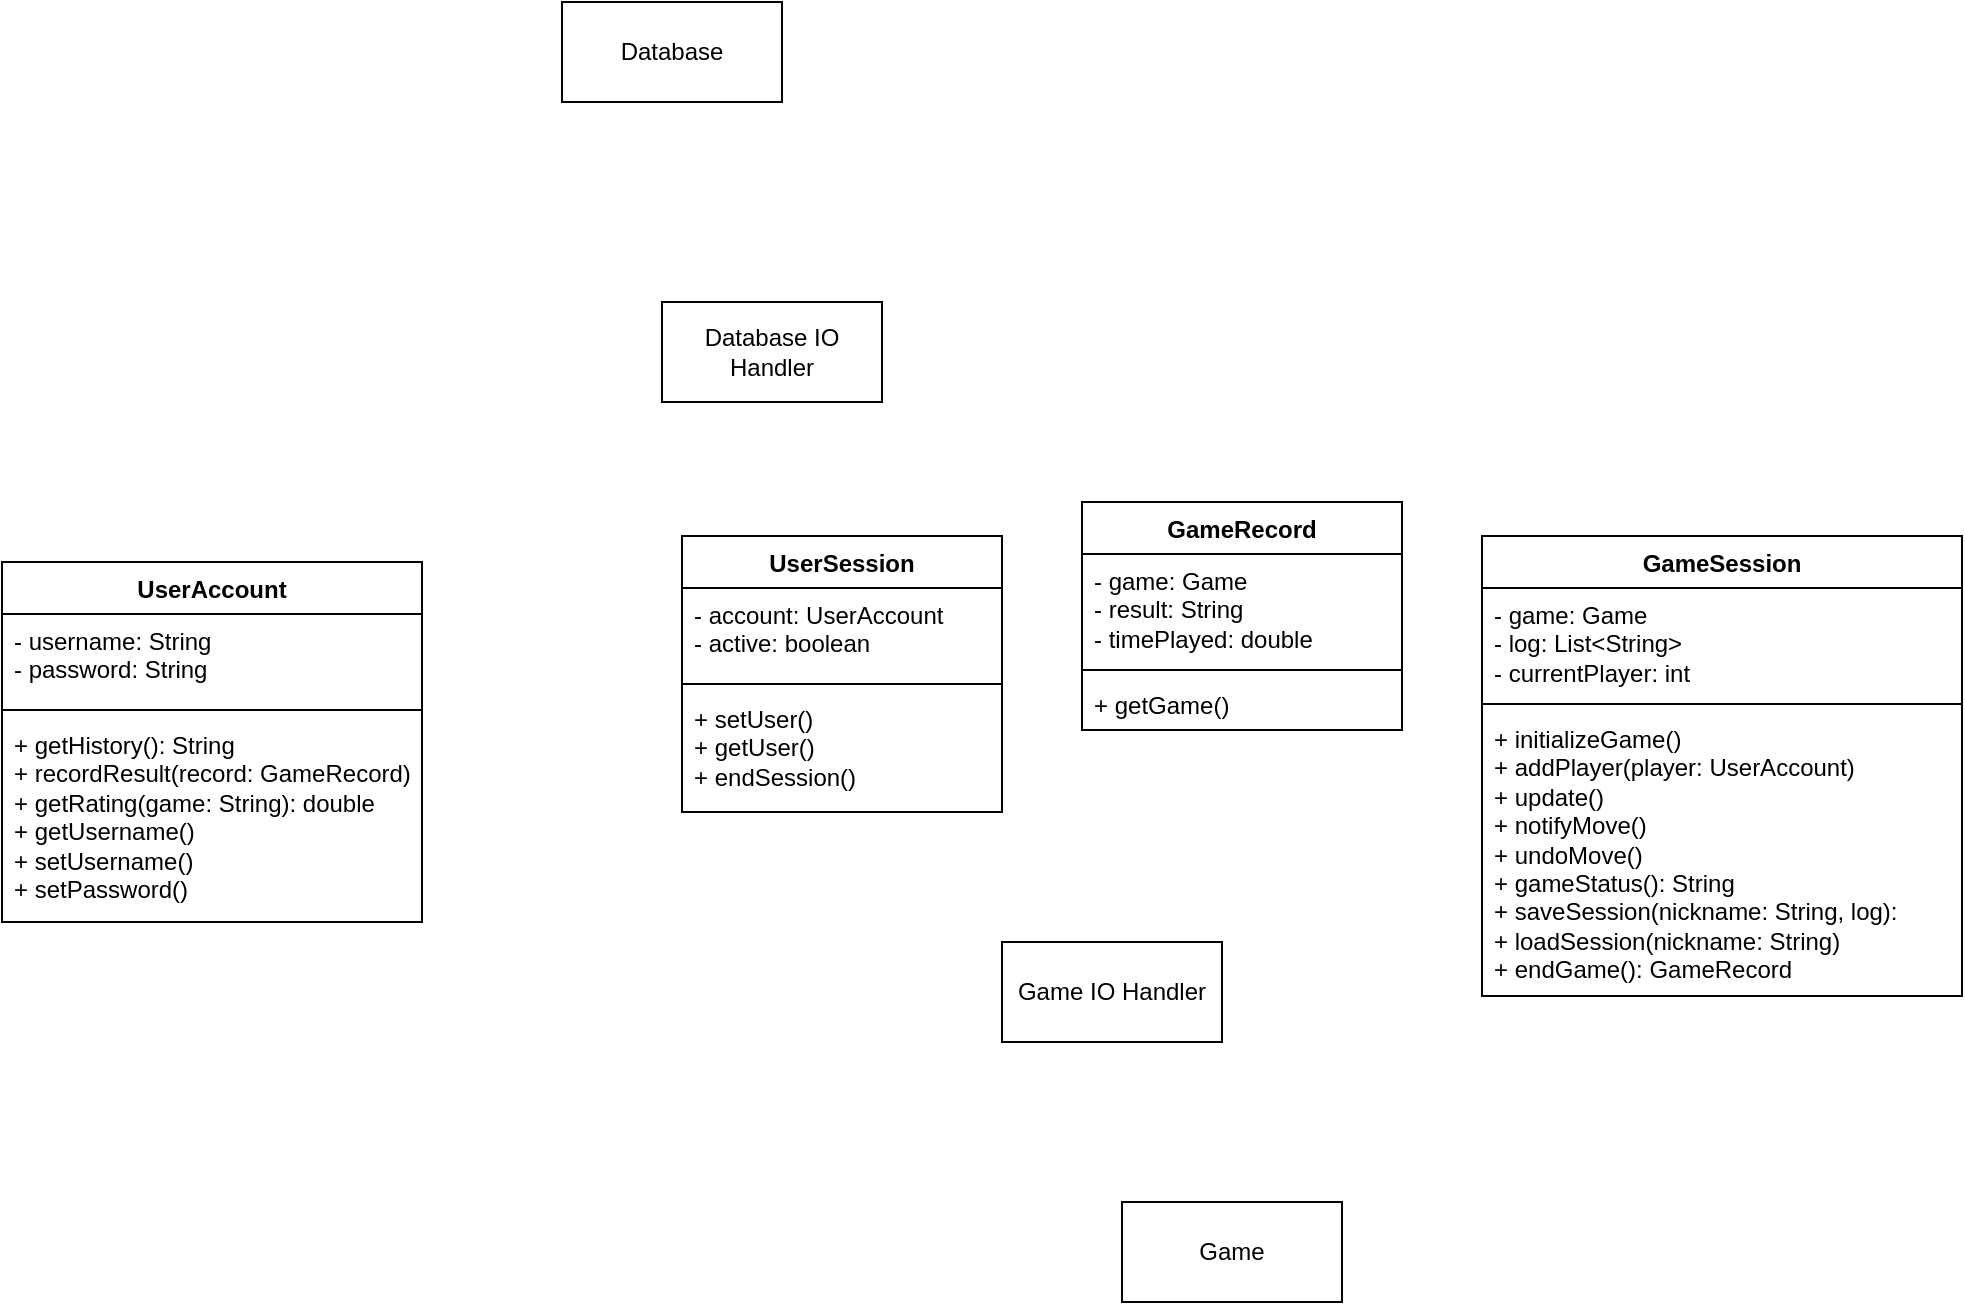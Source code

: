 <mxfile version="26.0.16">
  <diagram name="Page-1" id="r1mSCeUNa71xJj8RtsGt">
    <mxGraphModel dx="1050" dy="10522" grid="1" gridSize="10" guides="1" tooltips="1" connect="1" arrows="1" fold="1" page="1" pageScale="1" pageWidth="10000" pageHeight="10000" math="0" shadow="0">
      <root>
        <mxCell id="0" />
        <mxCell id="1" parent="0" />
        <mxCell id="RsaLFU6DeN-my90bISCz-1" value="UserAccount" style="swimlane;fontStyle=1;align=center;verticalAlign=top;childLayout=stackLayout;horizontal=1;startSize=26;horizontalStack=0;resizeParent=1;resizeParentMax=0;resizeLast=0;collapsible=1;marginBottom=0;whiteSpace=wrap;html=1;" parent="1" vertex="1">
          <mxGeometry x="260" y="200" width="210" height="180" as="geometry">
            <mxRectangle x="400" y="187" width="110" height="30" as="alternateBounds" />
          </mxGeometry>
        </mxCell>
        <mxCell id="RsaLFU6DeN-my90bISCz-2" value="- username: String&lt;div&gt;- password: String&lt;/div&gt;&lt;div&gt;&lt;br&gt;&lt;/div&gt;" style="text;strokeColor=none;fillColor=none;align=left;verticalAlign=top;spacingLeft=4;spacingRight=4;overflow=hidden;rotatable=0;points=[[0,0.5],[1,0.5]];portConstraint=eastwest;whiteSpace=wrap;html=1;" parent="RsaLFU6DeN-my90bISCz-1" vertex="1">
          <mxGeometry y="26" width="210" height="44" as="geometry" />
        </mxCell>
        <mxCell id="RsaLFU6DeN-my90bISCz-3" value="" style="line;strokeWidth=1;fillColor=none;align=left;verticalAlign=middle;spacingTop=-1;spacingLeft=3;spacingRight=3;rotatable=0;labelPosition=right;points=[];portConstraint=eastwest;strokeColor=inherit;" parent="RsaLFU6DeN-my90bISCz-1" vertex="1">
          <mxGeometry y="70" width="210" height="8" as="geometry" />
        </mxCell>
        <mxCell id="RsaLFU6DeN-my90bISCz-4" value="+ getHistory(): String&lt;div&gt;+ recordResult(record: GameRecord)&lt;/div&gt;&lt;div&gt;+ getRating(game: String): double&lt;/div&gt;&lt;div&gt;+ getUsername()&lt;/div&gt;&lt;div&gt;+ setUsername()&lt;/div&gt;&lt;div&gt;+ setPassword()&lt;/div&gt;" style="text;strokeColor=none;fillColor=none;align=left;verticalAlign=top;spacingLeft=4;spacingRight=4;overflow=hidden;rotatable=0;points=[[0,0.5],[1,0.5]];portConstraint=eastwest;whiteSpace=wrap;html=1;" parent="RsaLFU6DeN-my90bISCz-1" vertex="1">
          <mxGeometry y="78" width="210" height="102" as="geometry" />
        </mxCell>
        <mxCell id="ltI1NpTEDJ7RzG2uVxWX-3" value="Database" style="html=1;whiteSpace=wrap;" parent="1" vertex="1">
          <mxGeometry x="540" y="-80" width="110" height="50" as="geometry" />
        </mxCell>
        <mxCell id="ltI1NpTEDJ7RzG2uVxWX-4" value="Game" style="html=1;whiteSpace=wrap;" parent="1" vertex="1">
          <mxGeometry x="820" y="520" width="110" height="50" as="geometry" />
        </mxCell>
        <mxCell id="ltI1NpTEDJ7RzG2uVxWX-21" value="UserSession" style="swimlane;fontStyle=1;align=center;verticalAlign=top;childLayout=stackLayout;horizontal=1;startSize=26;horizontalStack=0;resizeParent=1;resizeParentMax=0;resizeLast=0;collapsible=1;marginBottom=0;whiteSpace=wrap;html=1;" parent="1" vertex="1">
          <mxGeometry x="600" y="187" width="160" height="138" as="geometry" />
        </mxCell>
        <mxCell id="ltI1NpTEDJ7RzG2uVxWX-22" value="- account: UserAccount&lt;div&gt;&lt;div&gt;- active: boolean&lt;/div&gt;&lt;/div&gt;" style="text;strokeColor=none;fillColor=none;align=left;verticalAlign=top;spacingLeft=4;spacingRight=4;overflow=hidden;rotatable=0;points=[[0,0.5],[1,0.5]];portConstraint=eastwest;whiteSpace=wrap;html=1;" parent="ltI1NpTEDJ7RzG2uVxWX-21" vertex="1">
          <mxGeometry y="26" width="160" height="44" as="geometry" />
        </mxCell>
        <mxCell id="ltI1NpTEDJ7RzG2uVxWX-23" value="" style="line;strokeWidth=1;fillColor=none;align=left;verticalAlign=middle;spacingTop=-1;spacingLeft=3;spacingRight=3;rotatable=0;labelPosition=right;points=[];portConstraint=eastwest;strokeColor=inherit;" parent="ltI1NpTEDJ7RzG2uVxWX-21" vertex="1">
          <mxGeometry y="70" width="160" height="8" as="geometry" />
        </mxCell>
        <mxCell id="ltI1NpTEDJ7RzG2uVxWX-24" value="+ setUser()&lt;div&gt;+ getUser()&lt;/div&gt;&lt;div&gt;+ endSession()&lt;/div&gt;" style="text;strokeColor=none;fillColor=none;align=left;verticalAlign=top;spacingLeft=4;spacingRight=4;overflow=hidden;rotatable=0;points=[[0,0.5],[1,0.5]];portConstraint=eastwest;whiteSpace=wrap;html=1;" parent="ltI1NpTEDJ7RzG2uVxWX-21" vertex="1">
          <mxGeometry y="78" width="160" height="60" as="geometry" />
        </mxCell>
        <mxCell id="3_GditqbmwwXlZqSEWP--4" value="GameRecord" style="swimlane;fontStyle=1;align=center;verticalAlign=top;childLayout=stackLayout;horizontal=1;startSize=26;horizontalStack=0;resizeParent=1;resizeParentMax=0;resizeLast=0;collapsible=1;marginBottom=0;whiteSpace=wrap;html=1;" parent="1" vertex="1">
          <mxGeometry x="800" y="170" width="160" height="114" as="geometry" />
        </mxCell>
        <mxCell id="3_GditqbmwwXlZqSEWP--5" value="- game: Game&lt;div&gt;- result: String&lt;/div&gt;&lt;div&gt;- timePlayed: double&lt;/div&gt;" style="text;strokeColor=none;fillColor=none;align=left;verticalAlign=top;spacingLeft=4;spacingRight=4;overflow=hidden;rotatable=0;points=[[0,0.5],[1,0.5]];portConstraint=eastwest;whiteSpace=wrap;html=1;" parent="3_GditqbmwwXlZqSEWP--4" vertex="1">
          <mxGeometry y="26" width="160" height="54" as="geometry" />
        </mxCell>
        <mxCell id="3_GditqbmwwXlZqSEWP--6" value="" style="line;strokeWidth=1;fillColor=none;align=left;verticalAlign=middle;spacingTop=-1;spacingLeft=3;spacingRight=3;rotatable=0;labelPosition=right;points=[];portConstraint=eastwest;strokeColor=inherit;" parent="3_GditqbmwwXlZqSEWP--4" vertex="1">
          <mxGeometry y="80" width="160" height="8" as="geometry" />
        </mxCell>
        <mxCell id="3_GditqbmwwXlZqSEWP--7" value="+ getGame()" style="text;strokeColor=none;fillColor=none;align=left;verticalAlign=top;spacingLeft=4;spacingRight=4;overflow=hidden;rotatable=0;points=[[0,0.5],[1,0.5]];portConstraint=eastwest;whiteSpace=wrap;html=1;" parent="3_GditqbmwwXlZqSEWP--4" vertex="1">
          <mxGeometry y="88" width="160" height="26" as="geometry" />
        </mxCell>
        <mxCell id="3_GditqbmwwXlZqSEWP--13" value="Database IO Handler" style="html=1;whiteSpace=wrap;" parent="1" vertex="1">
          <mxGeometry x="590" y="70" width="110" height="50" as="geometry" />
        </mxCell>
        <mxCell id="3_GditqbmwwXlZqSEWP--14" value="Game IO Handler" style="html=1;whiteSpace=wrap;" parent="1" vertex="1">
          <mxGeometry x="760" y="390" width="110" height="50" as="geometry" />
        </mxCell>
        <mxCell id="Q9jM0nTPfAHEZSr_qVPq-1" value="GameSession" style="swimlane;fontStyle=1;align=center;verticalAlign=top;childLayout=stackLayout;horizontal=1;startSize=26;horizontalStack=0;resizeParent=1;resizeParentMax=0;resizeLast=0;collapsible=1;marginBottom=0;whiteSpace=wrap;html=1;" parent="1" vertex="1">
          <mxGeometry x="1000" y="187" width="240" height="230" as="geometry" />
        </mxCell>
        <mxCell id="Q9jM0nTPfAHEZSr_qVPq-2" value="- game: Game&lt;div&gt;- log: List&amp;lt;String&amp;gt;&lt;/div&gt;&lt;div&gt;- currentPlayer: int&lt;/div&gt;" style="text;strokeColor=none;fillColor=none;align=left;verticalAlign=top;spacingLeft=4;spacingRight=4;overflow=hidden;rotatable=0;points=[[0,0.5],[1,0.5]];portConstraint=eastwest;whiteSpace=wrap;html=1;" parent="Q9jM0nTPfAHEZSr_qVPq-1" vertex="1">
          <mxGeometry y="26" width="240" height="54" as="geometry" />
        </mxCell>
        <mxCell id="Q9jM0nTPfAHEZSr_qVPq-3" value="" style="line;strokeWidth=1;fillColor=none;align=left;verticalAlign=middle;spacingTop=-1;spacingLeft=3;spacingRight=3;rotatable=0;labelPosition=right;points=[];portConstraint=eastwest;strokeColor=inherit;" parent="Q9jM0nTPfAHEZSr_qVPq-1" vertex="1">
          <mxGeometry y="80" width="240" height="8" as="geometry" />
        </mxCell>
        <mxCell id="Q9jM0nTPfAHEZSr_qVPq-4" value="&lt;div&gt;+ initializeGame()&lt;/div&gt;&lt;div&gt;+ addPlayer(player: UserAccount)&lt;/div&gt;+ update()&lt;div&gt;+ notifyMove()&lt;/div&gt;&lt;div&gt;+ undoMove()&lt;/div&gt;&lt;div&gt;+ gameStatus(): String&lt;/div&gt;&lt;div&gt;+ saveSession(nickname: String, log):&amp;nbsp;&lt;/div&gt;&lt;div&gt;+ loadSession(nickname: String)&lt;/div&gt;&lt;div&gt;+ endGame(): GameRecord&lt;/div&gt;" style="text;strokeColor=none;fillColor=none;align=left;verticalAlign=top;spacingLeft=4;spacingRight=4;overflow=hidden;rotatable=0;points=[[0,0.5],[1,0.5]];portConstraint=eastwest;whiteSpace=wrap;html=1;" parent="Q9jM0nTPfAHEZSr_qVPq-1" vertex="1">
          <mxGeometry y="88" width="240" height="142" as="geometry" />
        </mxCell>
      </root>
    </mxGraphModel>
  </diagram>
</mxfile>

